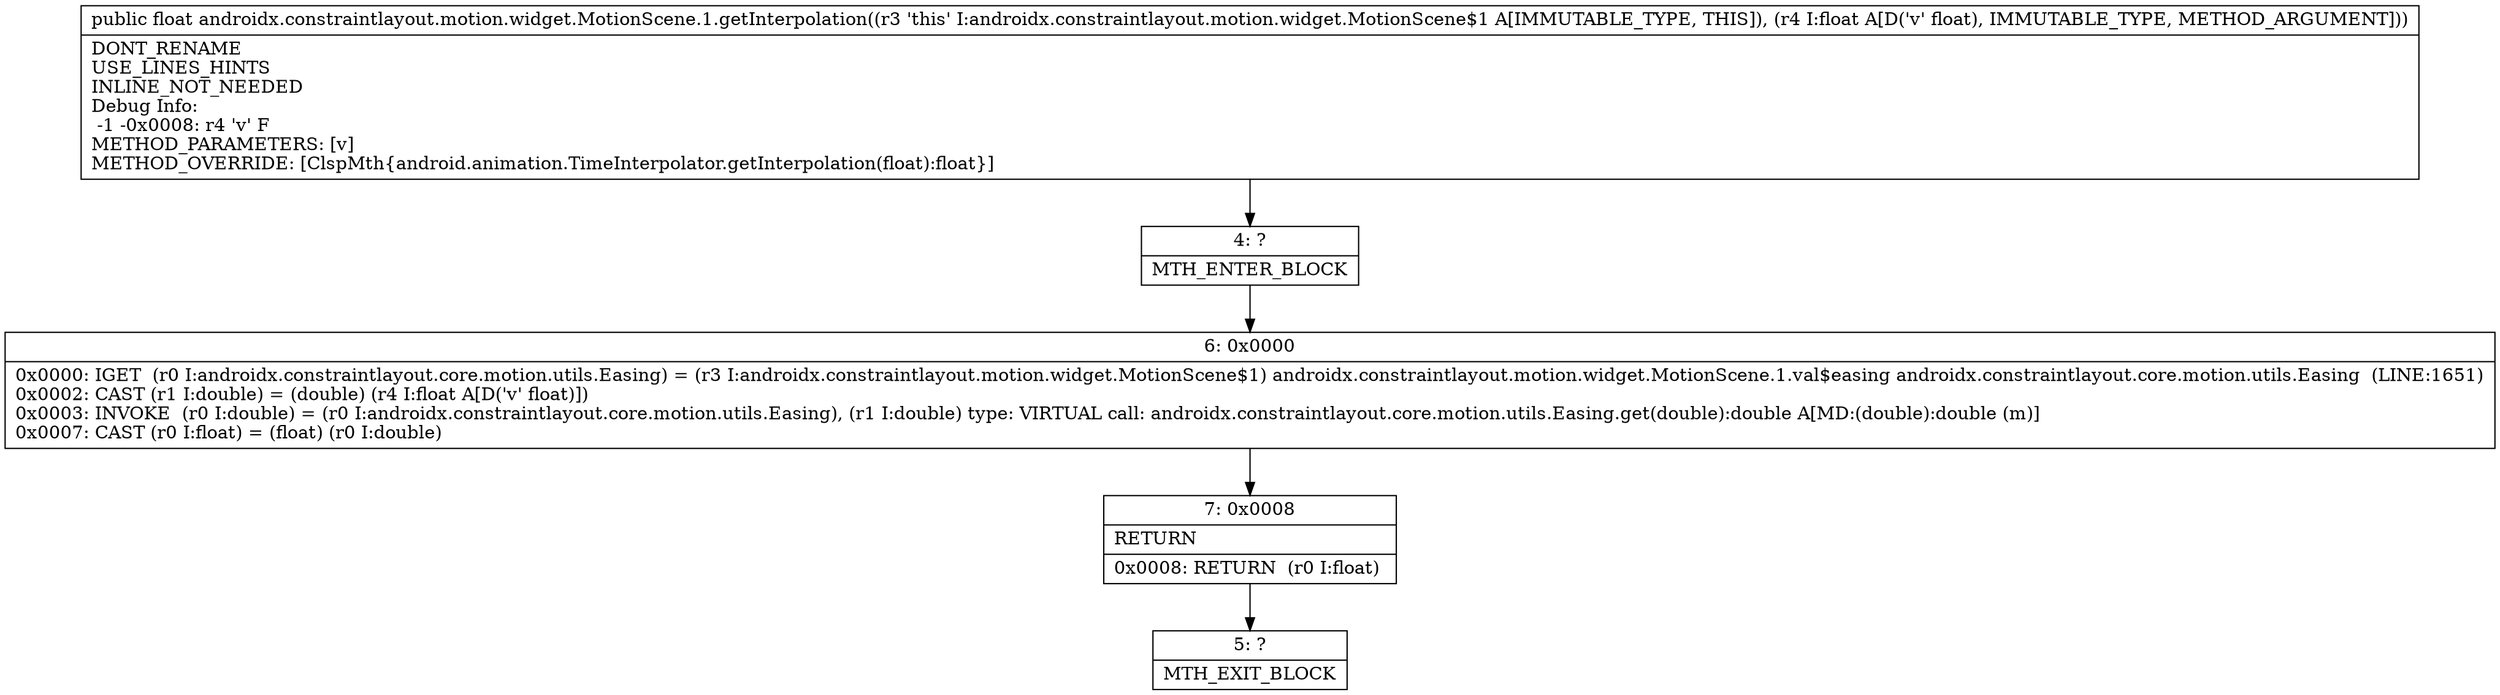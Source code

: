 digraph "CFG forandroidx.constraintlayout.motion.widget.MotionScene.1.getInterpolation(F)F" {
Node_4 [shape=record,label="{4\:\ ?|MTH_ENTER_BLOCK\l}"];
Node_6 [shape=record,label="{6\:\ 0x0000|0x0000: IGET  (r0 I:androidx.constraintlayout.core.motion.utils.Easing) = (r3 I:androidx.constraintlayout.motion.widget.MotionScene$1) androidx.constraintlayout.motion.widget.MotionScene.1.val$easing androidx.constraintlayout.core.motion.utils.Easing  (LINE:1651)\l0x0002: CAST (r1 I:double) = (double) (r4 I:float A[D('v' float)]) \l0x0003: INVOKE  (r0 I:double) = (r0 I:androidx.constraintlayout.core.motion.utils.Easing), (r1 I:double) type: VIRTUAL call: androidx.constraintlayout.core.motion.utils.Easing.get(double):double A[MD:(double):double (m)]\l0x0007: CAST (r0 I:float) = (float) (r0 I:double) \l}"];
Node_7 [shape=record,label="{7\:\ 0x0008|RETURN\l|0x0008: RETURN  (r0 I:float) \l}"];
Node_5 [shape=record,label="{5\:\ ?|MTH_EXIT_BLOCK\l}"];
MethodNode[shape=record,label="{public float androidx.constraintlayout.motion.widget.MotionScene.1.getInterpolation((r3 'this' I:androidx.constraintlayout.motion.widget.MotionScene$1 A[IMMUTABLE_TYPE, THIS]), (r4 I:float A[D('v' float), IMMUTABLE_TYPE, METHOD_ARGUMENT]))  | DONT_RENAME\lUSE_LINES_HINTS\lINLINE_NOT_NEEDED\lDebug Info:\l  \-1 \-0x0008: r4 'v' F\lMETHOD_PARAMETERS: [v]\lMETHOD_OVERRIDE: [ClspMth\{android.animation.TimeInterpolator.getInterpolation(float):float\}]\l}"];
MethodNode -> Node_4;Node_4 -> Node_6;
Node_6 -> Node_7;
Node_7 -> Node_5;
}

